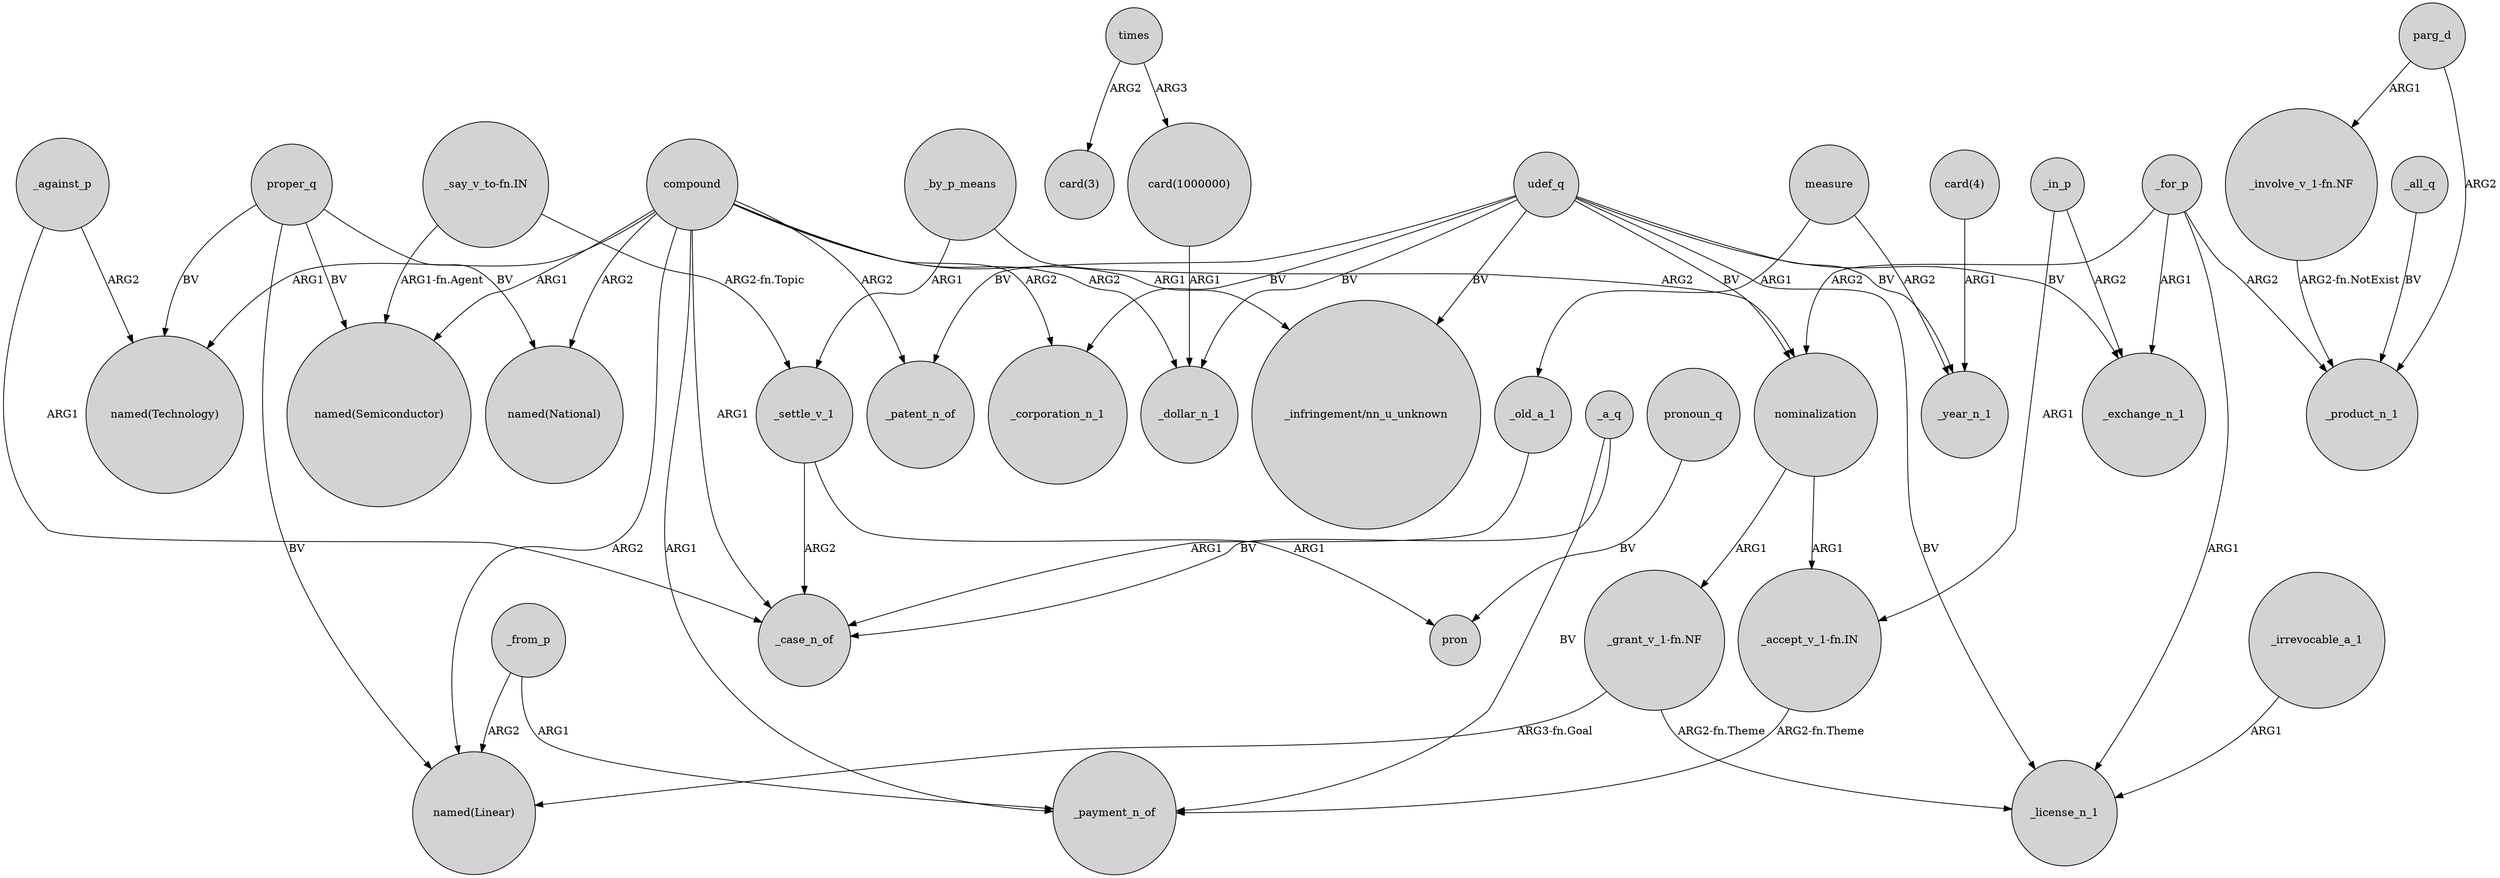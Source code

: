 digraph {
	node [shape=circle style=filled]
	_a_q -> _payment_n_of [label=BV]
	"card(1000000)" -> _dollar_n_1 [label=ARG1]
	_against_p -> _case_n_of [label=ARG1]
	_all_q -> _product_n_1 [label=BV]
	parg_d -> _product_n_1 [label=ARG2]
	"_involve_v_1-fn.NF" -> _product_n_1 [label="ARG2-fn.NotExist"]
	_by_p_means -> nominalization [label=ARG2]
	measure -> _year_n_1 [label=ARG2]
	parg_d -> "_involve_v_1-fn.NF" [label=ARG1]
	_old_a_1 -> _case_n_of [label=ARG1]
	_a_q -> _case_n_of [label=BV]
	_from_p -> _payment_n_of [label=ARG1]
	proper_q -> "named(Semiconductor)" [label=BV]
	"_say_v_to-fn.IN" -> _settle_v_1 [label="ARG2-fn.Topic"]
	compound -> "named(Technology)" [label=ARG1]
	compound -> _corporation_n_1 [label=ARG2]
	"card(4)" -> _year_n_1 [label=ARG1]
	nominalization -> "_accept_v_1-fn.IN" [label=ARG1]
	_for_p -> nominalization [label=ARG2]
	_for_p -> _product_n_1 [label=ARG2]
	compound -> "named(Semiconductor)" [label=ARG1]
	_irrevocable_a_1 -> _license_n_1 [label=ARG1]
	proper_q -> "named(Linear)" [label=BV]
	_for_p -> _exchange_n_1 [label=ARG1]
	"_grant_v_1-fn.NF" -> "named(Linear)" [label="ARG3-fn.Goal"]
	nominalization -> "_grant_v_1-fn.NF" [label=ARG1]
	_by_p_means -> _settle_v_1 [label=ARG1]
	measure -> _old_a_1 [label=ARG1]
	compound -> _patent_n_of [label=ARG2]
	udef_q -> _patent_n_of [label=BV]
	compound -> "named(National)" [label=ARG2]
	"_say_v_to-fn.IN" -> "named(Semiconductor)" [label="ARG1-fn.Agent"]
	pronoun_q -> pron [label=BV]
	udef_q -> _corporation_n_1 [label=BV]
	compound -> _case_n_of [label=ARG1]
	times -> "card(1000000)" [label=ARG3]
	compound -> "named(Linear)" [label=ARG2]
	compound -> _payment_n_of [label=ARG1]
	_from_p -> "named(Linear)" [label=ARG2]
	_against_p -> "named(Technology)" [label=ARG2]
	compound -> "_infringement/nn_u_unknown" [label=ARG1]
	udef_q -> "_infringement/nn_u_unknown" [label=BV]
	udef_q -> nominalization [label=BV]
	"_grant_v_1-fn.NF" -> _license_n_1 [label="ARG2-fn.Theme"]
	_settle_v_1 -> _case_n_of [label=ARG2]
	_for_p -> _license_n_1 [label=ARG1]
	"_accept_v_1-fn.IN" -> _payment_n_of [label="ARG2-fn.Theme"]
	udef_q -> _year_n_1 [label=BV]
	proper_q -> "named(Technology)" [label=BV]
	times -> "card(3)" [label=ARG2]
	proper_q -> "named(National)" [label=BV]
	_settle_v_1 -> pron [label=ARG1]
	_in_p -> _exchange_n_1 [label=ARG2]
	udef_q -> _license_n_1 [label=BV]
	udef_q -> _exchange_n_1 [label=BV]
	compound -> _dollar_n_1 [label=ARG2]
	_in_p -> "_accept_v_1-fn.IN" [label=ARG1]
	udef_q -> _dollar_n_1 [label=BV]
}
